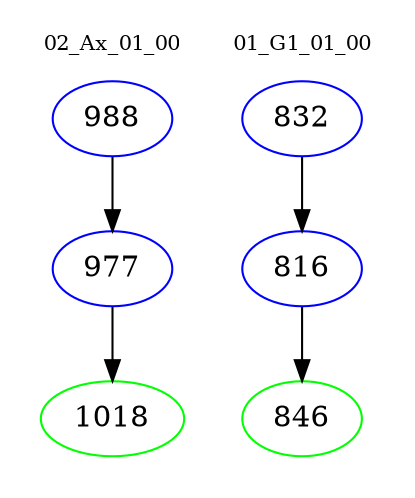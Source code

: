 digraph{
subgraph cluster_0 {
color = white
label = "02_Ax_01_00";
fontsize=10;
T0_988 [label="988", color="blue"]
T0_988 -> T0_977 [color="black"]
T0_977 [label="977", color="blue"]
T0_977 -> T0_1018 [color="black"]
T0_1018 [label="1018", color="green"]
}
subgraph cluster_1 {
color = white
label = "01_G1_01_00";
fontsize=10;
T1_832 [label="832", color="blue"]
T1_832 -> T1_816 [color="black"]
T1_816 [label="816", color="blue"]
T1_816 -> T1_846 [color="black"]
T1_846 [label="846", color="green"]
}
}
